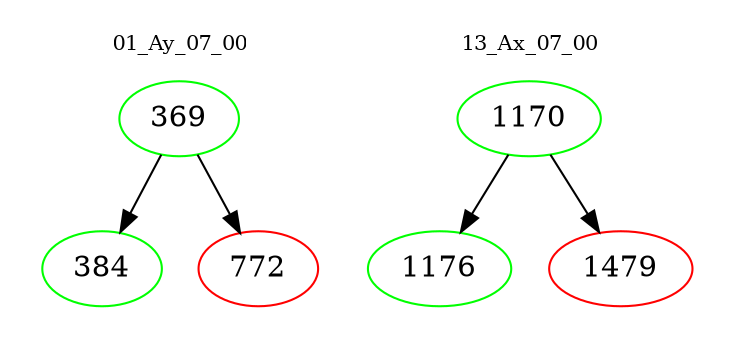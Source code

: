 digraph{
subgraph cluster_0 {
color = white
label = "01_Ay_07_00";
fontsize=10;
T0_369 [label="369", color="green"]
T0_369 -> T0_384 [color="black"]
T0_384 [label="384", color="green"]
T0_369 -> T0_772 [color="black"]
T0_772 [label="772", color="red"]
}
subgraph cluster_1 {
color = white
label = "13_Ax_07_00";
fontsize=10;
T1_1170 [label="1170", color="green"]
T1_1170 -> T1_1176 [color="black"]
T1_1176 [label="1176", color="green"]
T1_1170 -> T1_1479 [color="black"]
T1_1479 [label="1479", color="red"]
}
}
